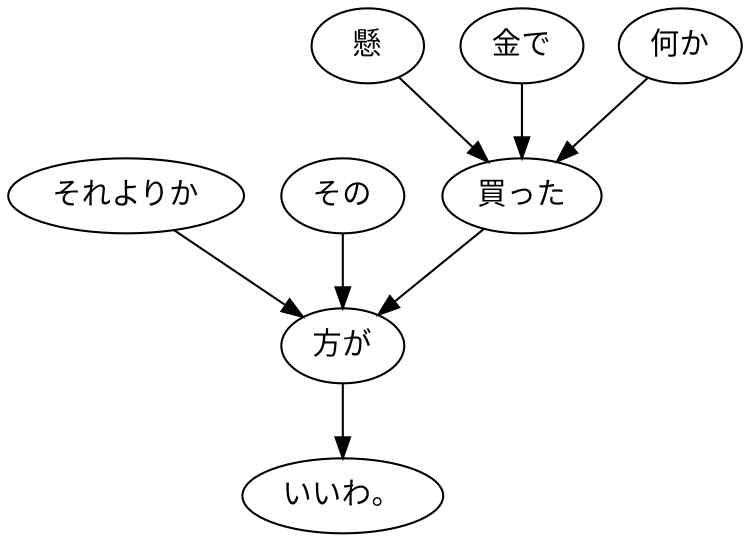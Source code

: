digraph graph7107 {
	node0 [label="それよりか"];
	node1 [label="その"];
	node2 [label="懸"];
	node3 [label="金で"];
	node4 [label="何か"];
	node5 [label="買った"];
	node6 [label="方が"];
	node7 [label="いいわ。"];
	node0 -> node6;
	node1 -> node6;
	node2 -> node5;
	node3 -> node5;
	node4 -> node5;
	node5 -> node6;
	node6 -> node7;
}
